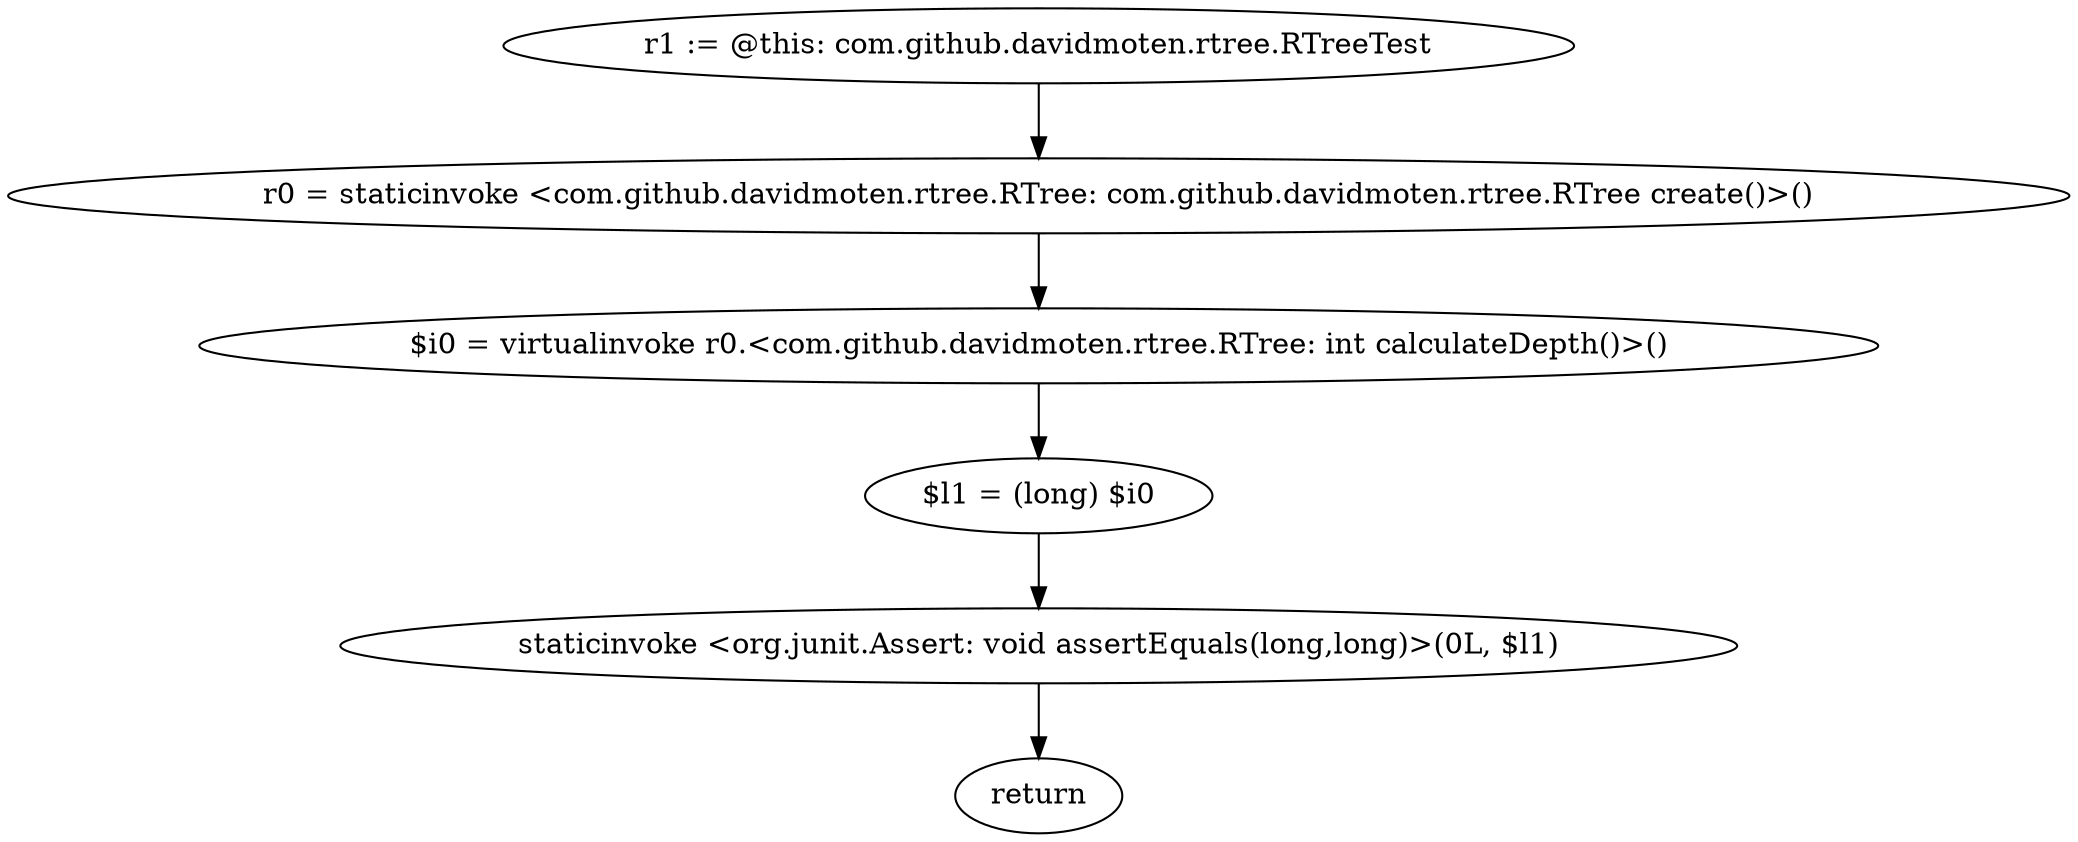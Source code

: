 digraph "unitGraph" {
    "r1 := @this: com.github.davidmoten.rtree.RTreeTest"
    "r0 = staticinvoke <com.github.davidmoten.rtree.RTree: com.github.davidmoten.rtree.RTree create()>()"
    "$i0 = virtualinvoke r0.<com.github.davidmoten.rtree.RTree: int calculateDepth()>()"
    "$l1 = (long) $i0"
    "staticinvoke <org.junit.Assert: void assertEquals(long,long)>(0L, $l1)"
    "return"
    "r1 := @this: com.github.davidmoten.rtree.RTreeTest"->"r0 = staticinvoke <com.github.davidmoten.rtree.RTree: com.github.davidmoten.rtree.RTree create()>()";
    "r0 = staticinvoke <com.github.davidmoten.rtree.RTree: com.github.davidmoten.rtree.RTree create()>()"->"$i0 = virtualinvoke r0.<com.github.davidmoten.rtree.RTree: int calculateDepth()>()";
    "$i0 = virtualinvoke r0.<com.github.davidmoten.rtree.RTree: int calculateDepth()>()"->"$l1 = (long) $i0";
    "$l1 = (long) $i0"->"staticinvoke <org.junit.Assert: void assertEquals(long,long)>(0L, $l1)";
    "staticinvoke <org.junit.Assert: void assertEquals(long,long)>(0L, $l1)"->"return";
}

